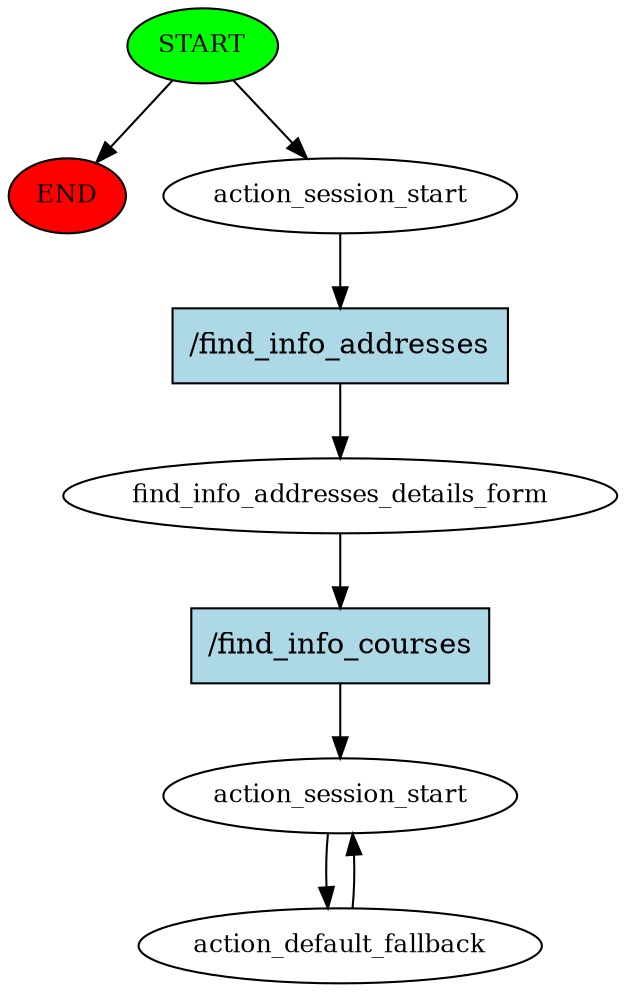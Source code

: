 digraph  {
0 [class="start active", fillcolor=green, fontsize=12, label=START, style=filled];
"-1" [class=end, fillcolor=red, fontsize=12, label=END, style=filled];
1 [class=active, fontsize=12, label=action_session_start];
2 [class=active, fontsize=12, label=find_info_addresses_details_form];
3 [class=active, fontsize=12, label=action_session_start];
4 [class="active dashed", fontsize=12, label=action_default_fallback];
7 [class="intent active", fillcolor=lightblue, label="/find_info_addresses", shape=rect, style=filled];
8 [class="intent active", fillcolor=lightblue, label="/find_info_courses", shape=rect, style=filled];
0 -> "-1"  [class="", key=NONE, label=""];
0 -> 1  [class=active, key=NONE, label=""];
1 -> 7  [class=active, key=0];
2 -> 8  [class=active, key=0];
3 -> 4  [class=active, key=NONE, label=""];
4 -> 3  [class=active, key=NONE, label=""];
7 -> 2  [class=active, key=0];
8 -> 3  [class=active, key=0];
}
